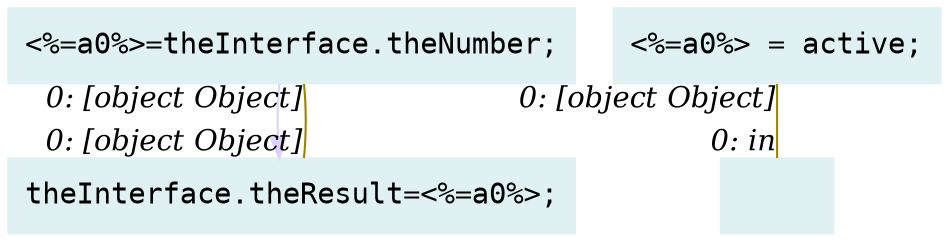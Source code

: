 digraph g{node_7205 [shape="box", style="filled", color="#dff1f2", fontname="Courier", label="<%=a0%>=theInterface.theNumber;
" ]
node_7207 [shape="box", style="filled", color="#dff1f2", fontname="Courier", label="theInterface.theResult=<%=a0%>;
" ]
node_7230 [shape="box", style="filled", color="#dff1f2", fontname="Courier", label="<%=a0%> = active;
" ]
node_7249 [shape="box", style="filled", color="#dff1f2", fontname="Courier", label="" ]
node_7205 -> node_7207 [dir=forward, arrowHead=normal, fontname="Times-Italic", arrowsize=1, color="#ddd2ff", label="",  headlabel="", taillabel="" ]
node_7205 -> node_7207 [dir=none, arrowHead=none, fontname="Times-Italic", arrowsize=1, color="#9d8400", label="",  headlabel="0: [object Object]", taillabel="0: [object Object]" ]
node_7230 -> node_7249 [dir=none, arrowHead=none, fontname="Times-Italic", arrowsize=1, color="#9d8400", label="",  headlabel="0: in", taillabel="0: [object Object]" ]
}
